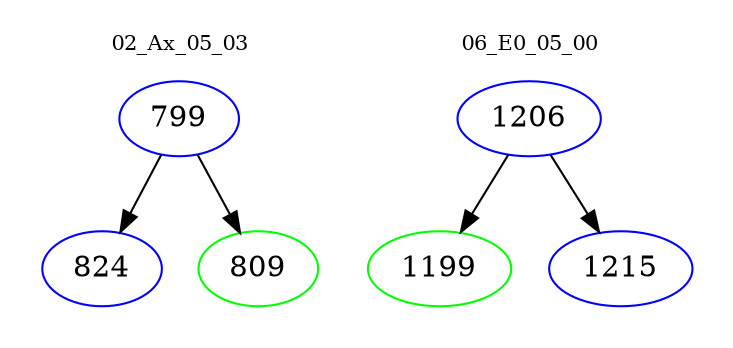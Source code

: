 digraph{
subgraph cluster_0 {
color = white
label = "02_Ax_05_03";
fontsize=10;
T0_799 [label="799", color="blue"]
T0_799 -> T0_824 [color="black"]
T0_824 [label="824", color="blue"]
T0_799 -> T0_809 [color="black"]
T0_809 [label="809", color="green"]
}
subgraph cluster_1 {
color = white
label = "06_E0_05_00";
fontsize=10;
T1_1206 [label="1206", color="blue"]
T1_1206 -> T1_1199 [color="black"]
T1_1199 [label="1199", color="green"]
T1_1206 -> T1_1215 [color="black"]
T1_1215 [label="1215", color="blue"]
}
}
